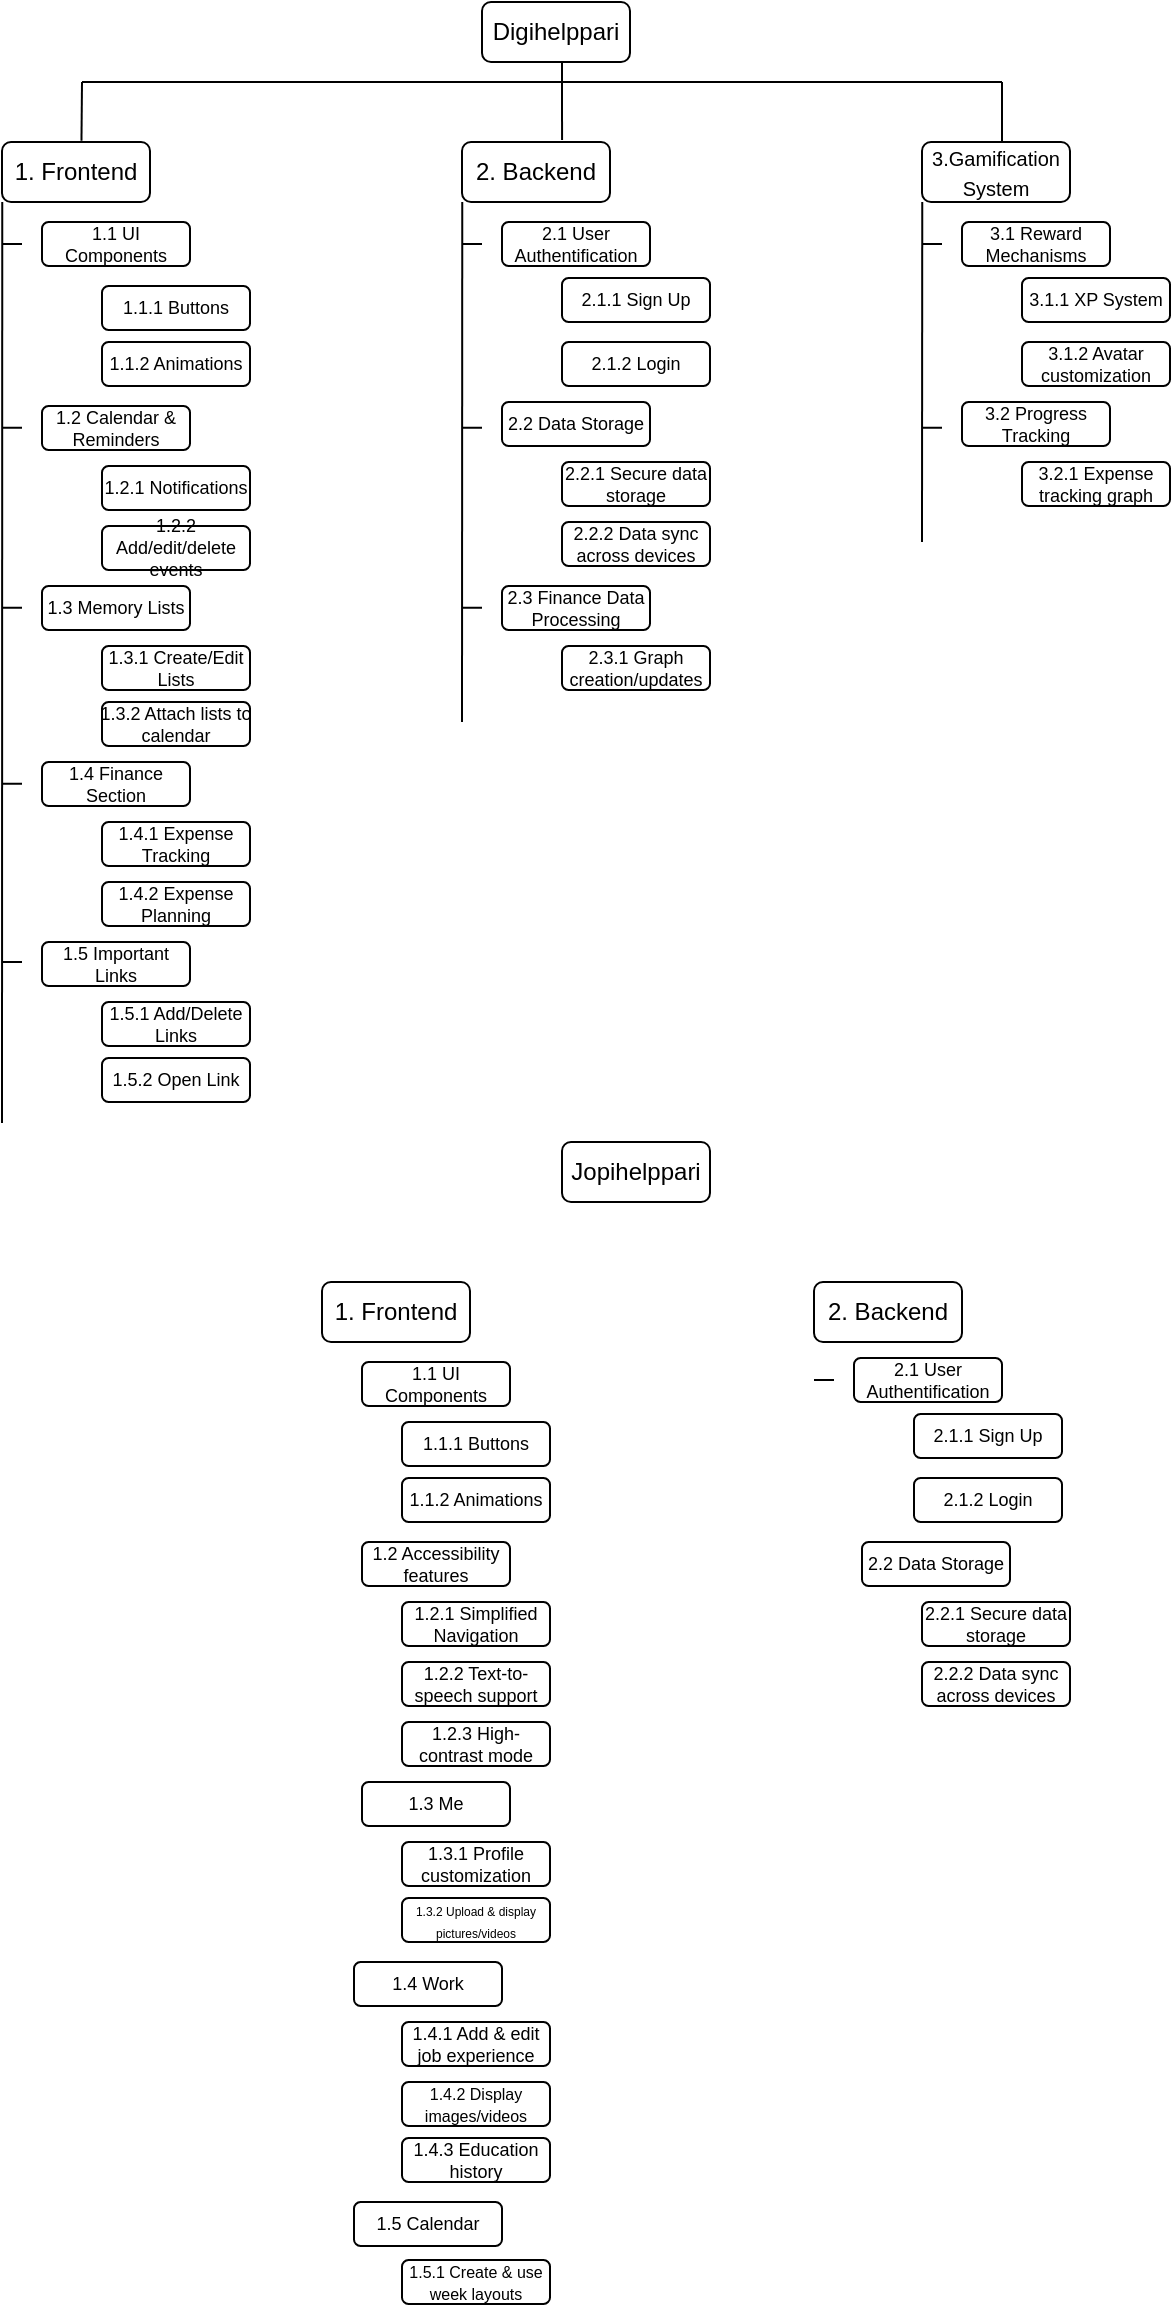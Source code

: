 <mxfile version="26.0.10">
  <diagram id="prtHgNgQTEPvFCAcTncT" name="Page-1">
    <mxGraphModel dx="2257" dy="788" grid="1" gridSize="10" guides="1" tooltips="1" connect="1" arrows="1" fold="1" page="1" pageScale="1" pageWidth="827" pageHeight="1169" math="0" shadow="0">
      <root>
        <mxCell id="0" />
        <mxCell id="1" parent="0" />
        <mxCell id="16awIQKgBBGIW1NUnGCz-1" value="Digihelppari" style="rounded=1;whiteSpace=wrap;html=1;" vertex="1" parent="1">
          <mxGeometry x="-520" y="40" width="74" height="30" as="geometry" />
        </mxCell>
        <mxCell id="16awIQKgBBGIW1NUnGCz-2" value="1. Frontend" style="rounded=1;whiteSpace=wrap;html=1;" vertex="1" parent="1">
          <mxGeometry x="-760" y="110" width="74" height="30" as="geometry" />
        </mxCell>
        <mxCell id="16awIQKgBBGIW1NUnGCz-3" value="2. Backend" style="rounded=1;whiteSpace=wrap;html=1;" vertex="1" parent="1">
          <mxGeometry x="-530" y="110" width="74" height="30" as="geometry" />
        </mxCell>
        <mxCell id="16awIQKgBBGIW1NUnGCz-4" value="&lt;font style=&quot;font-size: 10px;&quot;&gt;3.Gamification System&lt;/font&gt;" style="rounded=1;whiteSpace=wrap;html=1;" vertex="1" parent="1">
          <mxGeometry x="-300" y="110" width="74" height="30" as="geometry" />
        </mxCell>
        <mxCell id="16awIQKgBBGIW1NUnGCz-7" value="&lt;font&gt;1.1 UI Components&lt;/font&gt;" style="rounded=1;whiteSpace=wrap;html=1;fontSize=9;" vertex="1" parent="1">
          <mxGeometry x="-740" y="150" width="74" height="22" as="geometry" />
        </mxCell>
        <mxCell id="16awIQKgBBGIW1NUnGCz-8" value="&lt;font&gt;1.1.1 Buttons&lt;/font&gt;" style="rounded=1;whiteSpace=wrap;html=1;spacing=0;fontSize=9;" vertex="1" parent="1">
          <mxGeometry x="-710" y="182" width="74" height="22" as="geometry" />
        </mxCell>
        <mxCell id="16awIQKgBBGIW1NUnGCz-9" value="&lt;font&gt;1.1.2 Animations&lt;/font&gt;" style="rounded=1;whiteSpace=wrap;html=1;strokeWidth=1;spacing=0;fontSize=9;" vertex="1" parent="1">
          <mxGeometry x="-710" y="210" width="74" height="22" as="geometry" />
        </mxCell>
        <mxCell id="16awIQKgBBGIW1NUnGCz-10" value="&lt;font&gt;1.2 Calendar &amp;amp; Reminders&lt;font&gt;&lt;br&gt;&lt;/font&gt;&lt;/font&gt;" style="rounded=1;whiteSpace=wrap;html=1;spacing=0;fontSize=9;" vertex="1" parent="1">
          <mxGeometry x="-740" y="242" width="74" height="22" as="geometry" />
        </mxCell>
        <mxCell id="16awIQKgBBGIW1NUnGCz-11" value="&lt;font&gt;1.3 Memory Lists&lt;/font&gt;" style="rounded=1;whiteSpace=wrap;html=1;spacing=0;fontSize=9;" vertex="1" parent="1">
          <mxGeometry x="-740" y="332" width="74" height="22" as="geometry" />
        </mxCell>
        <mxCell id="16awIQKgBBGIW1NUnGCz-12" value="&lt;font&gt;1.4 Finance Section&lt;/font&gt;" style="rounded=1;whiteSpace=wrap;html=1;spacing=0;fontSize=9;" vertex="1" parent="1">
          <mxGeometry x="-740" y="420" width="74" height="22" as="geometry" />
        </mxCell>
        <mxCell id="16awIQKgBBGIW1NUnGCz-13" value="&lt;font&gt;1.5 Important Links&lt;/font&gt;" style="rounded=1;whiteSpace=wrap;html=1;spacing=0;fontSize=9;" vertex="1" parent="1">
          <mxGeometry x="-740" y="510" width="74" height="22" as="geometry" />
        </mxCell>
        <mxCell id="16awIQKgBBGIW1NUnGCz-15" value="&lt;font&gt;2.1 User Authentification&lt;/font&gt;" style="rounded=1;whiteSpace=wrap;html=1;spacing=0;fontSize=9;" vertex="1" parent="1">
          <mxGeometry x="-510" y="150" width="74" height="22" as="geometry" />
        </mxCell>
        <mxCell id="16awIQKgBBGIW1NUnGCz-16" value="&lt;font&gt;2.2 Data Storage&lt;/font&gt;" style="rounded=1;whiteSpace=wrap;html=1;spacing=0;fontSize=9;" vertex="1" parent="1">
          <mxGeometry x="-510" y="240" width="74" height="22" as="geometry" />
        </mxCell>
        <mxCell id="16awIQKgBBGIW1NUnGCz-17" value="&lt;font&gt;2.3 Finance Data Processing&lt;/font&gt;" style="rounded=1;whiteSpace=wrap;html=1;spacing=0;fontSize=9;" vertex="1" parent="1">
          <mxGeometry x="-510" y="332" width="74" height="22" as="geometry" />
        </mxCell>
        <mxCell id="16awIQKgBBGIW1NUnGCz-18" value="&lt;font&gt;3.1 Reward Mechanisms&lt;/font&gt;" style="rounded=1;whiteSpace=wrap;html=1;fontSize=9;" vertex="1" parent="1">
          <mxGeometry x="-280" y="150" width="74" height="22" as="geometry" />
        </mxCell>
        <mxCell id="16awIQKgBBGIW1NUnGCz-19" value="&lt;font&gt;3.2 Progress Tracking&lt;/font&gt;" style="rounded=1;whiteSpace=wrap;html=1;spacing=0;fontSize=9;" vertex="1" parent="1">
          <mxGeometry x="-280" y="240" width="74" height="22" as="geometry" />
        </mxCell>
        <mxCell id="16awIQKgBBGIW1NUnGCz-20" value="1.2.1 Notifications" style="rounded=1;whiteSpace=wrap;html=1;spacing=0;fontSize=9;" vertex="1" parent="1">
          <mxGeometry x="-710" y="272" width="74" height="22" as="geometry" />
        </mxCell>
        <mxCell id="16awIQKgBBGIW1NUnGCz-21" value="1.2.2 Add/edit/delete events" style="rounded=1;whiteSpace=wrap;html=1;spacing=0;fontSize=9;" vertex="1" parent="1">
          <mxGeometry x="-710" y="302" width="74" height="22" as="geometry" />
        </mxCell>
        <mxCell id="16awIQKgBBGIW1NUnGCz-22" value="1.3.1 Create/Edit Lists" style="rounded=1;whiteSpace=wrap;html=1;spacing=0;fontSize=9;" vertex="1" parent="1">
          <mxGeometry x="-710" y="362" width="74" height="22" as="geometry" />
        </mxCell>
        <mxCell id="16awIQKgBBGIW1NUnGCz-23" value="1.3.2 Attach lists to calendar" style="rounded=1;whiteSpace=wrap;html=1;spacing=0;fontSize=9;" vertex="1" parent="1">
          <mxGeometry x="-710" y="390" width="74" height="22" as="geometry" />
        </mxCell>
        <mxCell id="16awIQKgBBGIW1NUnGCz-24" value="1.4.1 Expense Tracking" style="rounded=1;whiteSpace=wrap;html=1;spacing=0;fontSize=9;" vertex="1" parent="1">
          <mxGeometry x="-710" y="450" width="74" height="22" as="geometry" />
        </mxCell>
        <mxCell id="16awIQKgBBGIW1NUnGCz-25" value="1.4.2 Expense Planning" style="rounded=1;whiteSpace=wrap;html=1;spacing=0;fontSize=9;" vertex="1" parent="1">
          <mxGeometry x="-710" y="480" width="74" height="22" as="geometry" />
        </mxCell>
        <mxCell id="16awIQKgBBGIW1NUnGCz-29" value="1.5.1 Add/Delete Links" style="rounded=1;whiteSpace=wrap;html=1;spacing=0;fontSize=9;" vertex="1" parent="1">
          <mxGeometry x="-710" y="540" width="74" height="22" as="geometry" />
        </mxCell>
        <mxCell id="16awIQKgBBGIW1NUnGCz-30" value="1.5.2 Open Link" style="rounded=1;whiteSpace=wrap;html=1;spacing=0;fontSize=9;" vertex="1" parent="1">
          <mxGeometry x="-710" y="568" width="74" height="22" as="geometry" />
        </mxCell>
        <mxCell id="16awIQKgBBGIW1NUnGCz-31" value="2.1.1 Sign Up" style="rounded=1;whiteSpace=wrap;html=1;spacing=0;fontSize=9;" vertex="1" parent="1">
          <mxGeometry x="-480" y="178" width="74" height="22" as="geometry" />
        </mxCell>
        <mxCell id="16awIQKgBBGIW1NUnGCz-32" value="2.1.2 Login" style="rounded=1;whiteSpace=wrap;html=1;spacing=0;fontSize=9;" vertex="1" parent="1">
          <mxGeometry x="-480" y="210" width="74" height="22" as="geometry" />
        </mxCell>
        <mxCell id="16awIQKgBBGIW1NUnGCz-33" value="&lt;font&gt;2.2.1 Secure data storage&lt;/font&gt;" style="rounded=1;whiteSpace=wrap;html=1;spacing=0;fontSize=9;" vertex="1" parent="1">
          <mxGeometry x="-480" y="270" width="74" height="22" as="geometry" />
        </mxCell>
        <mxCell id="16awIQKgBBGIW1NUnGCz-34" value="2.2.2 Data sync across devices" style="rounded=1;whiteSpace=wrap;html=1;spacing=0;fontSize=9;" vertex="1" parent="1">
          <mxGeometry x="-480" y="300" width="74" height="22" as="geometry" />
        </mxCell>
        <mxCell id="16awIQKgBBGIW1NUnGCz-35" value="2.3.1 Graph creation/updates " style="rounded=1;whiteSpace=wrap;html=1;spacing=0;fontSize=9;" vertex="1" parent="1">
          <mxGeometry x="-480" y="362" width="74" height="22" as="geometry" />
        </mxCell>
        <mxCell id="16awIQKgBBGIW1NUnGCz-37" value="3.2.1 Expense tracking graph" style="rounded=1;whiteSpace=wrap;html=1;spacing=0;fontSize=9;" vertex="1" parent="1">
          <mxGeometry x="-250" y="270" width="74" height="22" as="geometry" />
        </mxCell>
        <mxCell id="16awIQKgBBGIW1NUnGCz-38" value="3.1.1 XP System" style="rounded=1;whiteSpace=wrap;html=1;spacing=0;fontSize=9;" vertex="1" parent="1">
          <mxGeometry x="-250" y="178" width="74" height="22" as="geometry" />
        </mxCell>
        <mxCell id="16awIQKgBBGIW1NUnGCz-39" value="3.1.2 Avatar customization" style="rounded=1;whiteSpace=wrap;html=1;spacing=0;fontSize=9;" vertex="1" parent="1">
          <mxGeometry x="-250" y="210" width="74" height="22" as="geometry" />
        </mxCell>
        <mxCell id="16awIQKgBBGIW1NUnGCz-40" value="Jopihelppari" style="rounded=1;whiteSpace=wrap;html=1;" vertex="1" parent="1">
          <mxGeometry x="-480" y="610" width="74" height="30" as="geometry" />
        </mxCell>
        <mxCell id="16awIQKgBBGIW1NUnGCz-41" value="1. Frontend" style="rounded=1;whiteSpace=wrap;html=1;" vertex="1" parent="1">
          <mxGeometry x="-600" y="680" width="74" height="30" as="geometry" />
        </mxCell>
        <mxCell id="16awIQKgBBGIW1NUnGCz-42" value="2. Backend" style="rounded=1;whiteSpace=wrap;html=1;" vertex="1" parent="1">
          <mxGeometry x="-354" y="680" width="74" height="30" as="geometry" />
        </mxCell>
        <mxCell id="16awIQKgBBGIW1NUnGCz-43" value="&lt;font&gt;1.1 UI Components&lt;/font&gt;" style="rounded=1;whiteSpace=wrap;html=1;fontSize=9;" vertex="1" parent="1">
          <mxGeometry x="-580" y="720" width="74" height="22" as="geometry" />
        </mxCell>
        <mxCell id="16awIQKgBBGIW1NUnGCz-44" value="&lt;font&gt;1.2 Accessibility features&lt;br&gt;&lt;/font&gt;" style="rounded=1;whiteSpace=wrap;html=1;fontSize=9;" vertex="1" parent="1">
          <mxGeometry x="-580" y="810" width="74" height="22" as="geometry" />
        </mxCell>
        <mxCell id="16awIQKgBBGIW1NUnGCz-45" value="&lt;font&gt;1.1.1 Buttons&lt;/font&gt;" style="rounded=1;whiteSpace=wrap;html=1;spacing=0;fontSize=9;" vertex="1" parent="1">
          <mxGeometry x="-560" y="750" width="74" height="22" as="geometry" />
        </mxCell>
        <mxCell id="16awIQKgBBGIW1NUnGCz-46" value="&lt;font&gt;1.1.2 Animations&lt;/font&gt;" style="rounded=1;whiteSpace=wrap;html=1;strokeWidth=1;spacing=0;fontSize=9;" vertex="1" parent="1">
          <mxGeometry x="-560" y="778" width="74" height="22" as="geometry" />
        </mxCell>
        <mxCell id="16awIQKgBBGIW1NUnGCz-47" value="1.3 Me" style="rounded=1;whiteSpace=wrap;html=1;fontSize=9;" vertex="1" parent="1">
          <mxGeometry x="-580" y="930" width="74" height="22" as="geometry" />
        </mxCell>
        <mxCell id="16awIQKgBBGIW1NUnGCz-48" value="1.4 Work" style="rounded=1;whiteSpace=wrap;html=1;fontSize=9;" vertex="1" parent="1">
          <mxGeometry x="-584" y="1020" width="74" height="22" as="geometry" />
        </mxCell>
        <mxCell id="16awIQKgBBGIW1NUnGCz-49" value="1.5 Calendar" style="rounded=1;whiteSpace=wrap;html=1;fontSize=9;" vertex="1" parent="1">
          <mxGeometry x="-584" y="1140" width="74" height="22" as="geometry" />
        </mxCell>
        <mxCell id="16awIQKgBBGIW1NUnGCz-51" value="1.2.1 Simplified Navigation" style="rounded=1;whiteSpace=wrap;html=1;fontSize=9;" vertex="1" parent="1">
          <mxGeometry x="-560" y="840" width="74" height="22" as="geometry" />
        </mxCell>
        <mxCell id="16awIQKgBBGIW1NUnGCz-52" value="1.2.2 Text-to-speech support" style="rounded=1;whiteSpace=wrap;html=1;fontSize=9;" vertex="1" parent="1">
          <mxGeometry x="-560" y="870" width="74" height="22" as="geometry" />
        </mxCell>
        <mxCell id="16awIQKgBBGIW1NUnGCz-53" value="1.2.3 High-contrast mode" style="rounded=1;whiteSpace=wrap;html=1;fontSize=9;" vertex="1" parent="1">
          <mxGeometry x="-560" y="900" width="74" height="22" as="geometry" />
        </mxCell>
        <mxCell id="16awIQKgBBGIW1NUnGCz-54" value="1.3.1 Profile customization" style="rounded=1;whiteSpace=wrap;html=1;fontSize=9;" vertex="1" parent="1">
          <mxGeometry x="-560" y="960" width="74" height="22" as="geometry" />
        </mxCell>
        <mxCell id="16awIQKgBBGIW1NUnGCz-55" value="&lt;font style=&quot;font-size: 6px;&quot;&gt;1.3.2 Upload &amp;amp; display pictures/videos&lt;/font&gt;" style="rounded=1;whiteSpace=wrap;html=1;fontSize=9;" vertex="1" parent="1">
          <mxGeometry x="-560" y="988" width="74" height="22" as="geometry" />
        </mxCell>
        <mxCell id="16awIQKgBBGIW1NUnGCz-56" value="1.4.1 Add &amp;amp; edit job experience" style="rounded=1;whiteSpace=wrap;html=1;fontSize=9;" vertex="1" parent="1">
          <mxGeometry x="-560" y="1050" width="74" height="22" as="geometry" />
        </mxCell>
        <mxCell id="16awIQKgBBGIW1NUnGCz-57" value="&lt;font style=&quot;font-size: 8px;&quot;&gt;1.4.2 Display images/videos&lt;/font&gt;" style="rounded=1;whiteSpace=wrap;html=1;fontSize=9;" vertex="1" parent="1">
          <mxGeometry x="-560" y="1080" width="74" height="22" as="geometry" />
        </mxCell>
        <mxCell id="16awIQKgBBGIW1NUnGCz-58" value="1.4.3 Education history" style="rounded=1;whiteSpace=wrap;html=1;fontSize=9;" vertex="1" parent="1">
          <mxGeometry x="-560" y="1108" width="74" height="22" as="geometry" />
        </mxCell>
        <mxCell id="16awIQKgBBGIW1NUnGCz-59" value="&lt;font style=&quot;font-size: 8px;&quot;&gt;1.5.1 Create &amp;amp; use week layouts&lt;/font&gt;" style="rounded=1;whiteSpace=wrap;html=1;fontSize=9;" vertex="1" parent="1">
          <mxGeometry x="-560" y="1169" width="74" height="22" as="geometry" />
        </mxCell>
        <mxCell id="16awIQKgBBGIW1NUnGCz-62" value="" style="endArrow=none;html=1;rounded=0;entryX=0.272;entryY=1.001;entryDx=0;entryDy=0;entryPerimeter=0;" edge="1" parent="1">
          <mxGeometry width="50" height="50" relative="1" as="geometry">
            <mxPoint x="-760" y="600.547" as="sourcePoint" />
            <mxPoint x="-759.872" y="140.0" as="targetPoint" />
          </mxGeometry>
        </mxCell>
        <mxCell id="16awIQKgBBGIW1NUnGCz-63" value="" style="endArrow=none;html=1;rounded=0;" edge="1" parent="1">
          <mxGeometry width="50" height="50" relative="1" as="geometry">
            <mxPoint x="-720" y="80" as="sourcePoint" />
            <mxPoint x="-260" y="80" as="targetPoint" />
          </mxGeometry>
        </mxCell>
        <mxCell id="16awIQKgBBGIW1NUnGCz-64" value="" style="endArrow=none;html=1;rounded=0;exitX=0.537;exitY=-0.019;exitDx=0;exitDy=0;exitPerimeter=0;" edge="1" parent="1" source="16awIQKgBBGIW1NUnGCz-2">
          <mxGeometry width="50" height="50" relative="1" as="geometry">
            <mxPoint x="-770" y="130" as="sourcePoint" />
            <mxPoint x="-720" y="80" as="targetPoint" />
          </mxGeometry>
        </mxCell>
        <mxCell id="16awIQKgBBGIW1NUnGCz-65" value="" style="endArrow=none;html=1;rounded=0;exitX=0.537;exitY=-0.019;exitDx=0;exitDy=0;exitPerimeter=0;" edge="1" parent="1">
          <mxGeometry width="50" height="50" relative="1" as="geometry">
            <mxPoint x="-260" y="110" as="sourcePoint" />
            <mxPoint x="-260" y="80" as="targetPoint" />
          </mxGeometry>
        </mxCell>
        <mxCell id="16awIQKgBBGIW1NUnGCz-66" value="" style="endArrow=none;html=1;rounded=0;" edge="1" parent="1">
          <mxGeometry width="50" height="50" relative="1" as="geometry">
            <mxPoint x="-480" y="80" as="sourcePoint" />
            <mxPoint x="-480" y="70" as="targetPoint" />
          </mxGeometry>
        </mxCell>
        <mxCell id="16awIQKgBBGIW1NUnGCz-67" value="" style="endArrow=none;html=1;rounded=0;exitX=0;exitY=0.455;exitDx=0;exitDy=0;exitPerimeter=0;" edge="1" parent="1">
          <mxGeometry width="50" height="50" relative="1" as="geometry">
            <mxPoint x="-750" y="160.96" as="sourcePoint" />
            <mxPoint x="-760" y="160.95" as="targetPoint" />
            <Array as="points">
              <mxPoint x="-760" y="160.95" />
            </Array>
          </mxGeometry>
        </mxCell>
        <mxCell id="16awIQKgBBGIW1NUnGCz-68" value="" style="endArrow=none;html=1;rounded=0;exitX=0;exitY=0.455;exitDx=0;exitDy=0;exitPerimeter=0;" edge="1" parent="1">
          <mxGeometry width="50" height="50" relative="1" as="geometry">
            <mxPoint x="-750" y="252.91" as="sourcePoint" />
            <mxPoint x="-760" y="252.9" as="targetPoint" />
            <Array as="points">
              <mxPoint x="-760" y="252.9" />
            </Array>
          </mxGeometry>
        </mxCell>
        <mxCell id="16awIQKgBBGIW1NUnGCz-69" value="" style="endArrow=none;html=1;rounded=0;exitX=0;exitY=0.455;exitDx=0;exitDy=0;exitPerimeter=0;" edge="1" parent="1">
          <mxGeometry width="50" height="50" relative="1" as="geometry">
            <mxPoint x="-750" y="342.91" as="sourcePoint" />
            <mxPoint x="-760" y="342.9" as="targetPoint" />
            <Array as="points">
              <mxPoint x="-760" y="342.9" />
            </Array>
          </mxGeometry>
        </mxCell>
        <mxCell id="16awIQKgBBGIW1NUnGCz-70" value="" style="endArrow=none;html=1;rounded=0;exitX=0;exitY=0.455;exitDx=0;exitDy=0;exitPerimeter=0;" edge="1" parent="1">
          <mxGeometry width="50" height="50" relative="1" as="geometry">
            <mxPoint x="-750" y="430.91" as="sourcePoint" />
            <mxPoint x="-760" y="430.9" as="targetPoint" />
            <Array as="points">
              <mxPoint x="-760" y="430.9" />
            </Array>
          </mxGeometry>
        </mxCell>
        <mxCell id="16awIQKgBBGIW1NUnGCz-71" value="" style="endArrow=none;html=1;rounded=0;exitX=0;exitY=0.455;exitDx=0;exitDy=0;exitPerimeter=0;" edge="1" parent="1">
          <mxGeometry width="50" height="50" relative="1" as="geometry">
            <mxPoint x="-750" y="520.01" as="sourcePoint" />
            <mxPoint x="-760" y="520" as="targetPoint" />
            <Array as="points">
              <mxPoint x="-760" y="520" />
            </Array>
          </mxGeometry>
        </mxCell>
        <mxCell id="16awIQKgBBGIW1NUnGCz-81" value="" style="endArrow=none;html=1;rounded=0;entryX=0.272;entryY=1.001;entryDx=0;entryDy=0;entryPerimeter=0;" edge="1" parent="1">
          <mxGeometry width="50" height="50" relative="1" as="geometry">
            <mxPoint x="-530" y="400" as="sourcePoint" />
            <mxPoint x="-529.872" y="140.0" as="targetPoint" />
          </mxGeometry>
        </mxCell>
        <mxCell id="16awIQKgBBGIW1NUnGCz-82" value="" style="endArrow=none;html=1;rounded=0;exitX=0;exitY=0.455;exitDx=0;exitDy=0;exitPerimeter=0;" edge="1" parent="1">
          <mxGeometry width="50" height="50" relative="1" as="geometry">
            <mxPoint x="-520" y="160.96" as="sourcePoint" />
            <mxPoint x="-530" y="160.95" as="targetPoint" />
            <Array as="points">
              <mxPoint x="-530" y="160.95" />
            </Array>
          </mxGeometry>
        </mxCell>
        <mxCell id="16awIQKgBBGIW1NUnGCz-83" value="" style="endArrow=none;html=1;rounded=0;exitX=0;exitY=0.455;exitDx=0;exitDy=0;exitPerimeter=0;" edge="1" parent="1">
          <mxGeometry width="50" height="50" relative="1" as="geometry">
            <mxPoint x="-520" y="252.91" as="sourcePoint" />
            <mxPoint x="-530" y="252.9" as="targetPoint" />
            <Array as="points">
              <mxPoint x="-530" y="252.9" />
            </Array>
          </mxGeometry>
        </mxCell>
        <mxCell id="16awIQKgBBGIW1NUnGCz-84" value="" style="endArrow=none;html=1;rounded=0;exitX=0;exitY=0.455;exitDx=0;exitDy=0;exitPerimeter=0;" edge="1" parent="1">
          <mxGeometry width="50" height="50" relative="1" as="geometry">
            <mxPoint x="-520" y="342.91" as="sourcePoint" />
            <mxPoint x="-530" y="342.9" as="targetPoint" />
            <Array as="points">
              <mxPoint x="-530" y="342.9" />
            </Array>
          </mxGeometry>
        </mxCell>
        <mxCell id="16awIQKgBBGIW1NUnGCz-87" value="" style="endArrow=none;html=1;rounded=0;entryX=0.272;entryY=1.001;entryDx=0;entryDy=0;entryPerimeter=0;" edge="1" parent="1">
          <mxGeometry width="50" height="50" relative="1" as="geometry">
            <mxPoint x="-300" y="310" as="sourcePoint" />
            <mxPoint x="-299.872" y="140.0" as="targetPoint" />
          </mxGeometry>
        </mxCell>
        <mxCell id="16awIQKgBBGIW1NUnGCz-88" value="" style="endArrow=none;html=1;rounded=0;exitX=0;exitY=0.455;exitDx=0;exitDy=0;exitPerimeter=0;" edge="1" parent="1">
          <mxGeometry width="50" height="50" relative="1" as="geometry">
            <mxPoint x="-290" y="160.96" as="sourcePoint" />
            <mxPoint x="-300" y="160.95" as="targetPoint" />
            <Array as="points">
              <mxPoint x="-300" y="160.95" />
            </Array>
          </mxGeometry>
        </mxCell>
        <mxCell id="16awIQKgBBGIW1NUnGCz-89" value="" style="endArrow=none;html=1;rounded=0;exitX=0;exitY=0.455;exitDx=0;exitDy=0;exitPerimeter=0;" edge="1" parent="1">
          <mxGeometry width="50" height="50" relative="1" as="geometry">
            <mxPoint x="-290" y="252.91" as="sourcePoint" />
            <mxPoint x="-300" y="252.9" as="targetPoint" />
            <Array as="points">
              <mxPoint x="-300" y="252.9" />
            </Array>
          </mxGeometry>
        </mxCell>
        <mxCell id="16awIQKgBBGIW1NUnGCz-93" value="" style="endArrow=none;html=1;rounded=0;exitX=0.676;exitY=-0.034;exitDx=0;exitDy=0;exitPerimeter=0;" edge="1" parent="1" source="16awIQKgBBGIW1NUnGCz-3">
          <mxGeometry width="50" height="50" relative="1" as="geometry">
            <mxPoint x="-480" y="90" as="sourcePoint" />
            <mxPoint x="-480" y="80" as="targetPoint" />
          </mxGeometry>
        </mxCell>
        <mxCell id="16awIQKgBBGIW1NUnGCz-99" value="&lt;font&gt;2.1 User Authentification&lt;/font&gt;" style="rounded=1;whiteSpace=wrap;html=1;spacing=0;fontSize=9;" vertex="1" parent="1">
          <mxGeometry x="-334" y="718" width="74" height="22" as="geometry" />
        </mxCell>
        <mxCell id="16awIQKgBBGIW1NUnGCz-100" value="2.1.1 Sign Up" style="rounded=1;whiteSpace=wrap;html=1;spacing=0;fontSize=9;" vertex="1" parent="1">
          <mxGeometry x="-304" y="746" width="74" height="22" as="geometry" />
        </mxCell>
        <mxCell id="16awIQKgBBGIW1NUnGCz-101" value="2.1.2 Login" style="rounded=1;whiteSpace=wrap;html=1;spacing=0;fontSize=9;" vertex="1" parent="1">
          <mxGeometry x="-304" y="778" width="74" height="22" as="geometry" />
        </mxCell>
        <mxCell id="16awIQKgBBGIW1NUnGCz-102" value="" style="endArrow=none;html=1;rounded=0;exitX=0;exitY=0.455;exitDx=0;exitDy=0;exitPerimeter=0;" edge="1" parent="1">
          <mxGeometry width="50" height="50" relative="1" as="geometry">
            <mxPoint x="-344" y="728.96" as="sourcePoint" />
            <mxPoint x="-354" y="728.95" as="targetPoint" />
            <Array as="points">
              <mxPoint x="-354" y="728.95" />
            </Array>
          </mxGeometry>
        </mxCell>
        <mxCell id="16awIQKgBBGIW1NUnGCz-104" value="&lt;font&gt;2.2 Data Storage&lt;/font&gt;" style="rounded=1;whiteSpace=wrap;html=1;spacing=0;fontSize=9;" vertex="1" parent="1">
          <mxGeometry x="-330" y="810" width="74" height="22" as="geometry" />
        </mxCell>
        <mxCell id="16awIQKgBBGIW1NUnGCz-105" value="&lt;font&gt;2.2.1 Secure data storage&lt;/font&gt;" style="rounded=1;whiteSpace=wrap;html=1;spacing=0;fontSize=9;" vertex="1" parent="1">
          <mxGeometry x="-300" y="840" width="74" height="22" as="geometry" />
        </mxCell>
        <mxCell id="16awIQKgBBGIW1NUnGCz-106" value="2.2.2 Data sync across devices" style="rounded=1;whiteSpace=wrap;html=1;spacing=0;fontSize=9;" vertex="1" parent="1">
          <mxGeometry x="-300" y="870" width="74" height="22" as="geometry" />
        </mxCell>
      </root>
    </mxGraphModel>
  </diagram>
</mxfile>
